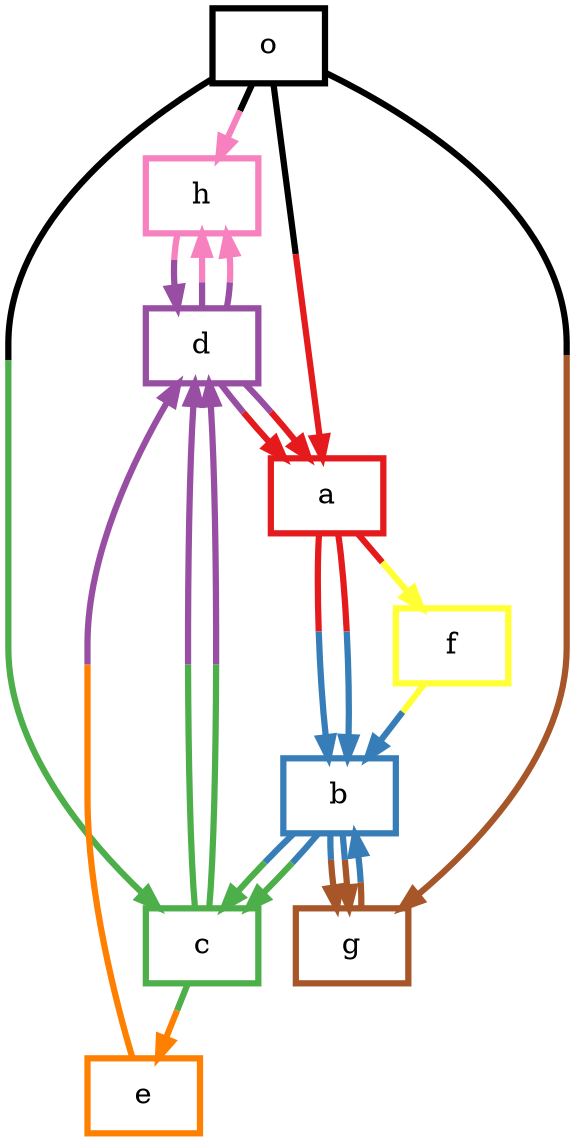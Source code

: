 digraph barS {
	{
		rank=same
	8 [shape=box,penwidth=3,colorscheme=set19,color=11,label="o"]
	}
	{
		rank=same
	}
	7 [shape=box,penwidth=3,colorscheme=set19,color=8,label="h"]
	6 [shape=box,penwidth=3,colorscheme=set19,color=7,label="g"]
	5 [shape=box,penwidth=3,colorscheme=set19,color=6,label="f"]
	4 [shape=box,penwidth=3,colorscheme=set19,color=5,label="e"]
	3 [shape=box,penwidth=3,colorscheme=set19,color=4,label="d"]
	2 [shape=box,penwidth=3,colorscheme=set19,color=3,label="c"]
	1 [shape=box,penwidth=3,colorscheme=set19,color=2,label="b"]
	0 [shape=box,penwidth=3,colorscheme=set19,color=1,label="a"]
	8 -> 0 [penwidth=3,colorscheme=set19,color="11;0.5:1"]
	8 -> 2 [penwidth=3,colorscheme=set19,color="11;0.5:3"]
	8 -> 6 [penwidth=3,colorscheme=set19,color="11;0.5:7"]
	8 -> 7 [penwidth=3,colorscheme=set19,color="11;0.5:8"]
	7 -> 3 [penwidth=3,colorscheme=set19,color="8;0.5:4"]
	6 -> 1 [penwidth=3,colorscheme=set19,color="7;0.5:2"]
	5 -> 1 [penwidth=3,colorscheme=set19,color="6;0.5:2"]
	4 -> 3 [penwidth=3,colorscheme=set19,color="5;0.5:4"]
	3 -> 0 [penwidth=3,colorscheme=set19,color="4;0.5:1"]
	3 -> 0 [penwidth=3,colorscheme=set19,color="4;0.5:1"]
	3 -> 7 [penwidth=3,colorscheme=set19,color="4;0.5:8"]
	3 -> 7 [penwidth=3,colorscheme=set19,color="4;0.5:8"]
	2 -> 3 [penwidth=3,colorscheme=set19,color="3;0.5:4"]
	2 -> 4 [penwidth=3,colorscheme=set19,color="3;0.5:5"]
	2 -> 3 [penwidth=3,colorscheme=set19,color="3;0.5:4"]
	1 -> 2 [penwidth=3,colorscheme=set19,color="2;0.5:3"]
	1 -> 6 [penwidth=3,colorscheme=set19,color="2;0.5:7"]
	1 -> 6 [penwidth=3,colorscheme=set19,color="2;0.5:7"]
	1 -> 2 [penwidth=3,colorscheme=set19,color="2;0.5:3"]
	0 -> 1 [penwidth=3,colorscheme=set19,color="1;0.5:2"]
	0 -> 5 [penwidth=3,colorscheme=set19,color="1;0.5:6"]
	0 -> 1 [penwidth=3,colorscheme=set19,color="1;0.5:2"]
}
